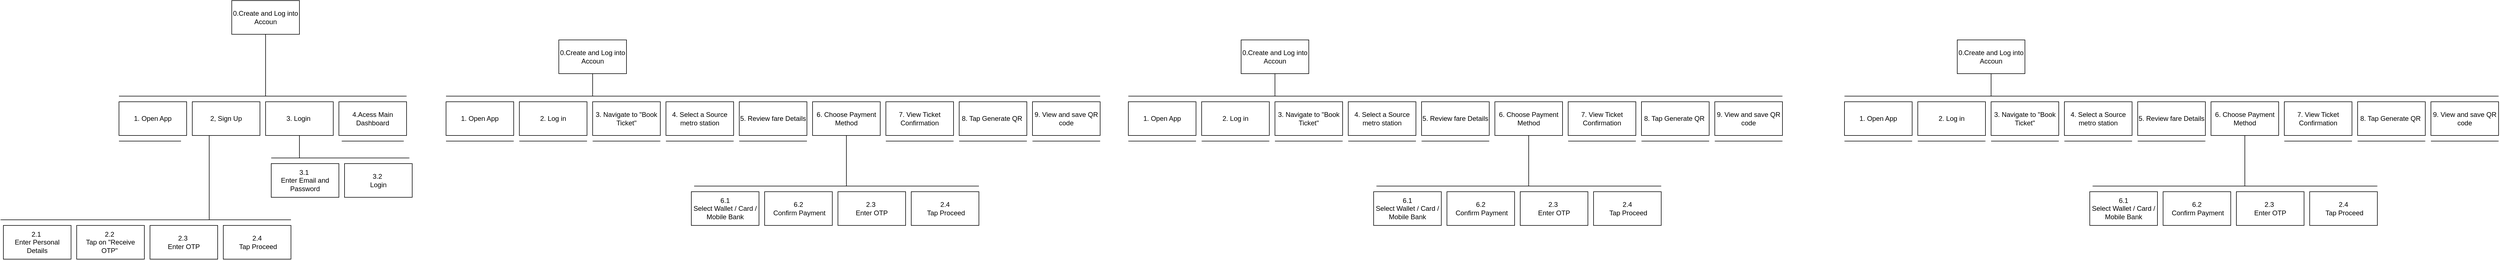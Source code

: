 <mxfile version="27.0.4">
  <diagram name="Page-1" id="FeIX3PLdOHhibgSUTGBO">
    <mxGraphModel dx="2230" dy="1132" grid="1" gridSize="10" guides="1" tooltips="1" connect="1" arrows="1" fold="1" page="1" pageScale="1" pageWidth="1100" pageHeight="850" background="#ffffff" math="0" shadow="0">
      <root>
        <mxCell id="0" />
        <mxCell id="1" parent="0" />
        <mxCell id="VzZZ3m_Xf3Fcte3o4Ce6-2" value="3. Login&amp;nbsp;" style="whiteSpace=wrap;html=1;labelBackgroundColor=none;rounded=0;" parent="1" vertex="1">
          <mxGeometry x="340" y="210" width="120" height="60" as="geometry" />
        </mxCell>
        <mxCell id="VzZZ3m_Xf3Fcte3o4Ce6-4" value="2, Sign Up" style="whiteSpace=wrap;html=1;labelBackgroundColor=none;rounded=0;" parent="1" vertex="1">
          <mxGeometry x="210" y="210" width="120" height="60" as="geometry" />
        </mxCell>
        <mxCell id="VzZZ3m_Xf3Fcte3o4Ce6-5" value="1. Open App" style="whiteSpace=wrap;html=1;labelBackgroundColor=none;rounded=0;" parent="1" vertex="1">
          <mxGeometry x="80" y="210" width="120" height="60" as="geometry" />
        </mxCell>
        <mxCell id="VzZZ3m_Xf3Fcte3o4Ce6-6" value="4.Acess Main Dashboard" style="whiteSpace=wrap;html=1;labelBackgroundColor=none;rounded=0;" parent="1" vertex="1">
          <mxGeometry x="470" y="210" width="120" height="60" as="geometry" />
        </mxCell>
        <mxCell id="VzZZ3m_Xf3Fcte3o4Ce6-7" value="0.Create and Log into Accoun" style="whiteSpace=wrap;html=1;labelBackgroundColor=none;rounded=0;" parent="1" vertex="1">
          <mxGeometry x="280" y="30" width="120" height="60" as="geometry" />
        </mxCell>
        <mxCell id="VzZZ3m_Xf3Fcte3o4Ce6-10" value="" style="endArrow=none;html=1;rounded=0;labelBackgroundColor=none;fontColor=default;" parent="1" edge="1">
          <mxGeometry width="50" height="50" relative="1" as="geometry">
            <mxPoint x="80" y="200" as="sourcePoint" />
            <mxPoint x="590" y="200" as="targetPoint" />
          </mxGeometry>
        </mxCell>
        <mxCell id="VzZZ3m_Xf3Fcte3o4Ce6-11" value="" style="endArrow=none;html=1;rounded=0;entryX=0.5;entryY=1;entryDx=0;entryDy=0;labelBackgroundColor=none;fontColor=default;" parent="1" target="VzZZ3m_Xf3Fcte3o4Ce6-7" edge="1">
          <mxGeometry width="50" height="50" relative="1" as="geometry">
            <mxPoint x="340" y="200" as="sourcePoint" />
            <mxPoint x="450" y="270" as="targetPoint" />
          </mxGeometry>
        </mxCell>
        <mxCell id="VzZZ3m_Xf3Fcte3o4Ce6-14" value="2.1&amp;nbsp;&lt;div&gt;Enter Personal Details&lt;/div&gt;" style="whiteSpace=wrap;html=1;labelBackgroundColor=none;rounded=0;" parent="1" vertex="1">
          <mxGeometry x="-125" y="430" width="120" height="60" as="geometry" />
        </mxCell>
        <mxCell id="VzZZ3m_Xf3Fcte3o4Ce6-17" value="" style="endArrow=none;html=1;rounded=0;labelBackgroundColor=none;fontColor=default;" parent="1" edge="1">
          <mxGeometry width="50" height="50" relative="1" as="geometry">
            <mxPoint x="-130" y="420" as="sourcePoint" />
            <mxPoint x="385" y="420" as="targetPoint" />
          </mxGeometry>
        </mxCell>
        <mxCell id="VzZZ3m_Xf3Fcte3o4Ce6-18" value="2.2&amp;nbsp;&lt;div&gt;Tap on &quot;Receive OTP&quot;&amp;nbsp;&lt;/div&gt;" style="whiteSpace=wrap;html=1;labelBackgroundColor=none;rounded=0;" parent="1" vertex="1">
          <mxGeometry x="5" y="430" width="120" height="60" as="geometry" />
        </mxCell>
        <mxCell id="86r4l7gdA-iXshZS6CT0-2" value="2.3&amp;nbsp;&lt;div&gt;Enter OTP&lt;/div&gt;" style="whiteSpace=wrap;html=1;labelBackgroundColor=none;rounded=0;" vertex="1" parent="1">
          <mxGeometry x="135" y="430" width="120" height="60" as="geometry" />
        </mxCell>
        <mxCell id="86r4l7gdA-iXshZS6CT0-3" value="2.4&lt;div&gt;&amp;nbsp;Tap Proceed&lt;/div&gt;" style="whiteSpace=wrap;html=1;labelBackgroundColor=none;rounded=0;" vertex="1" parent="1">
          <mxGeometry x="265" y="430" width="120" height="60" as="geometry" />
        </mxCell>
        <mxCell id="86r4l7gdA-iXshZS6CT0-6" value="" style="endArrow=none;html=1;rounded=0;" edge="1" parent="1">
          <mxGeometry width="50" height="50" relative="1" as="geometry">
            <mxPoint x="80" y="280" as="sourcePoint" />
            <mxPoint x="190" y="280" as="targetPoint" />
          </mxGeometry>
        </mxCell>
        <mxCell id="86r4l7gdA-iXshZS6CT0-7" value="" style="endArrow=none;html=1;rounded=0;" edge="1" parent="1">
          <mxGeometry width="50" height="50" relative="1" as="geometry">
            <mxPoint x="475" y="280" as="sourcePoint" />
            <mxPoint x="585" y="280" as="targetPoint" />
          </mxGeometry>
        </mxCell>
        <mxCell id="86r4l7gdA-iXshZS6CT0-8" value="3.1&amp;nbsp;&lt;div&gt;Enter Email and Password&lt;/div&gt;" style="whiteSpace=wrap;html=1;labelBackgroundColor=none;rounded=0;" vertex="1" parent="1">
          <mxGeometry x="350" y="320" width="120" height="60" as="geometry" />
        </mxCell>
        <mxCell id="86r4l7gdA-iXshZS6CT0-9" value="" style="endArrow=none;html=1;rounded=0;labelBackgroundColor=none;fontColor=default;" edge="1" parent="1">
          <mxGeometry width="50" height="50" relative="1" as="geometry">
            <mxPoint x="350" y="310" as="sourcePoint" />
            <mxPoint x="595" y="310" as="targetPoint" />
          </mxGeometry>
        </mxCell>
        <mxCell id="86r4l7gdA-iXshZS6CT0-10" value="3.2&amp;nbsp;&lt;div&gt;Login&lt;/div&gt;" style="whiteSpace=wrap;html=1;labelBackgroundColor=none;rounded=0;" vertex="1" parent="1">
          <mxGeometry x="480" y="320" width="120" height="60" as="geometry" />
        </mxCell>
        <mxCell id="86r4l7gdA-iXshZS6CT0-14" value="" style="endArrow=none;html=1;rounded=0;entryX=0.5;entryY=1;entryDx=0;entryDy=0;labelBackgroundColor=none;fontColor=default;" edge="1" parent="1" target="VzZZ3m_Xf3Fcte3o4Ce6-2">
          <mxGeometry width="50" height="50" relative="1" as="geometry">
            <mxPoint x="400" y="310" as="sourcePoint" />
            <mxPoint x="280" y="280" as="targetPoint" />
          </mxGeometry>
        </mxCell>
        <mxCell id="86r4l7gdA-iXshZS6CT0-16" value="" style="endArrow=none;html=1;rounded=0;entryX=0.25;entryY=1;entryDx=0;entryDy=0;" edge="1" parent="1" target="VzZZ3m_Xf3Fcte3o4Ce6-4">
          <mxGeometry width="50" height="50" relative="1" as="geometry">
            <mxPoint x="240" y="420" as="sourcePoint" />
            <mxPoint x="320" y="350" as="targetPoint" />
          </mxGeometry>
        </mxCell>
        <mxCell id="86r4l7gdA-iXshZS6CT0-17" value="3. Navigate to &quot;Book Ticket&quot;" style="whiteSpace=wrap;html=1;labelBackgroundColor=none;rounded=0;" vertex="1" parent="1">
          <mxGeometry x="920" y="210" width="120" height="60" as="geometry" />
        </mxCell>
        <mxCell id="86r4l7gdA-iXshZS6CT0-18" value="2. Log in" style="whiteSpace=wrap;html=1;labelBackgroundColor=none;rounded=0;" vertex="1" parent="1">
          <mxGeometry x="790" y="210" width="120" height="60" as="geometry" />
        </mxCell>
        <mxCell id="86r4l7gdA-iXshZS6CT0-19" value="1. Open App" style="whiteSpace=wrap;html=1;labelBackgroundColor=none;rounded=0;" vertex="1" parent="1">
          <mxGeometry x="660" y="210" width="120" height="60" as="geometry" />
        </mxCell>
        <mxCell id="86r4l7gdA-iXshZS6CT0-20" value="4. Select a Source metro station" style="whiteSpace=wrap;html=1;labelBackgroundColor=none;rounded=0;" vertex="1" parent="1">
          <mxGeometry x="1050" y="210" width="120" height="60" as="geometry" />
        </mxCell>
        <mxCell id="86r4l7gdA-iXshZS6CT0-21" value="0.Create and Log into Accoun" style="whiteSpace=wrap;html=1;labelBackgroundColor=none;rounded=0;" vertex="1" parent="1">
          <mxGeometry x="860" y="100" width="120" height="60" as="geometry" />
        </mxCell>
        <mxCell id="86r4l7gdA-iXshZS6CT0-22" value="" style="endArrow=none;html=1;rounded=0;labelBackgroundColor=none;fontColor=default;" edge="1" parent="1">
          <mxGeometry width="50" height="50" relative="1" as="geometry">
            <mxPoint x="660" y="200" as="sourcePoint" />
            <mxPoint x="1820" y="200" as="targetPoint" />
          </mxGeometry>
        </mxCell>
        <mxCell id="86r4l7gdA-iXshZS6CT0-23" value="" style="endArrow=none;html=1;rounded=0;entryX=0.5;entryY=1;entryDx=0;entryDy=0;labelBackgroundColor=none;fontColor=default;" edge="1" parent="1" target="86r4l7gdA-iXshZS6CT0-21">
          <mxGeometry width="50" height="50" relative="1" as="geometry">
            <mxPoint x="920" y="200" as="sourcePoint" />
            <mxPoint x="1030" y="270" as="targetPoint" />
          </mxGeometry>
        </mxCell>
        <mxCell id="86r4l7gdA-iXshZS6CT0-24" value="6.1&lt;div&gt;Select Wallet / Card / Mobile Bank&lt;/div&gt;" style="whiteSpace=wrap;html=1;labelBackgroundColor=none;rounded=0;" vertex="1" parent="1">
          <mxGeometry x="1095" y="370" width="120" height="60" as="geometry" />
        </mxCell>
        <mxCell id="86r4l7gdA-iXshZS6CT0-25" value="" style="endArrow=none;html=1;rounded=0;labelBackgroundColor=none;fontColor=default;" edge="1" parent="1">
          <mxGeometry width="50" height="50" relative="1" as="geometry">
            <mxPoint x="1100" y="360" as="sourcePoint" />
            <mxPoint x="1605" y="360" as="targetPoint" />
          </mxGeometry>
        </mxCell>
        <mxCell id="86r4l7gdA-iXshZS6CT0-26" value="6.2&lt;div&gt;&amp;nbsp;Confirm Payment&lt;/div&gt;" style="whiteSpace=wrap;html=1;labelBackgroundColor=none;rounded=0;" vertex="1" parent="1">
          <mxGeometry x="1225" y="370" width="120" height="60" as="geometry" />
        </mxCell>
        <mxCell id="86r4l7gdA-iXshZS6CT0-27" value="2.3&amp;nbsp;&lt;div&gt;Enter OTP&lt;/div&gt;" style="whiteSpace=wrap;html=1;labelBackgroundColor=none;rounded=0;" vertex="1" parent="1">
          <mxGeometry x="1355" y="370" width="120" height="60" as="geometry" />
        </mxCell>
        <mxCell id="86r4l7gdA-iXshZS6CT0-28" value="2.4&lt;div&gt;&amp;nbsp;Tap Proceed&lt;/div&gt;" style="whiteSpace=wrap;html=1;labelBackgroundColor=none;rounded=0;" vertex="1" parent="1">
          <mxGeometry x="1485" y="370" width="120" height="60" as="geometry" />
        </mxCell>
        <mxCell id="86r4l7gdA-iXshZS6CT0-29" value="" style="endArrow=none;html=1;rounded=0;" edge="1" parent="1">
          <mxGeometry width="50" height="50" relative="1" as="geometry">
            <mxPoint x="660" y="280" as="sourcePoint" />
            <mxPoint x="780" y="280" as="targetPoint" />
          </mxGeometry>
        </mxCell>
        <mxCell id="86r4l7gdA-iXshZS6CT0-36" value="" style="endArrow=none;html=1;rounded=0;" edge="1" parent="1">
          <mxGeometry width="50" height="50" relative="1" as="geometry">
            <mxPoint x="790" y="280" as="sourcePoint" />
            <mxPoint x="910" y="280" as="targetPoint" />
          </mxGeometry>
        </mxCell>
        <mxCell id="86r4l7gdA-iXshZS6CT0-37" value="" style="endArrow=none;html=1;rounded=0;" edge="1" parent="1">
          <mxGeometry width="50" height="50" relative="1" as="geometry">
            <mxPoint x="920" y="280" as="sourcePoint" />
            <mxPoint x="1040" y="280" as="targetPoint" />
          </mxGeometry>
        </mxCell>
        <mxCell id="86r4l7gdA-iXshZS6CT0-38" value="" style="endArrow=none;html=1;rounded=0;" edge="1" parent="1">
          <mxGeometry width="50" height="50" relative="1" as="geometry">
            <mxPoint x="1050" y="280" as="sourcePoint" />
            <mxPoint x="1170" y="280" as="targetPoint" />
          </mxGeometry>
        </mxCell>
        <mxCell id="86r4l7gdA-iXshZS6CT0-39" value="5. Review fare Details" style="whiteSpace=wrap;html=1;labelBackgroundColor=none;rounded=0;" vertex="1" parent="1">
          <mxGeometry x="1180" y="210" width="120" height="60" as="geometry" />
        </mxCell>
        <mxCell id="86r4l7gdA-iXshZS6CT0-40" value="6. Choose Payment Method" style="whiteSpace=wrap;html=1;labelBackgroundColor=none;rounded=0;" vertex="1" parent="1">
          <mxGeometry x="1310" y="210" width="120" height="60" as="geometry" />
        </mxCell>
        <mxCell id="86r4l7gdA-iXshZS6CT0-41" value="" style="endArrow=none;html=1;rounded=0;" edge="1" parent="1">
          <mxGeometry width="50" height="50" relative="1" as="geometry">
            <mxPoint x="1180" y="280" as="sourcePoint" />
            <mxPoint x="1300" y="280" as="targetPoint" />
          </mxGeometry>
        </mxCell>
        <mxCell id="86r4l7gdA-iXshZS6CT0-42" value="" style="endArrow=none;html=1;rounded=0;entryX=0.5;entryY=1;entryDx=0;entryDy=0;" edge="1" parent="1" target="86r4l7gdA-iXshZS6CT0-40">
          <mxGeometry width="50" height="50" relative="1" as="geometry">
            <mxPoint x="1370" y="360" as="sourcePoint" />
            <mxPoint x="1360" y="260" as="targetPoint" />
          </mxGeometry>
        </mxCell>
        <mxCell id="86r4l7gdA-iXshZS6CT0-44" value="7. View Ticket Confirmation" style="whiteSpace=wrap;html=1;labelBackgroundColor=none;rounded=0;" vertex="1" parent="1">
          <mxGeometry x="1440" y="210" width="120" height="60" as="geometry" />
        </mxCell>
        <mxCell id="86r4l7gdA-iXshZS6CT0-45" value="8. Tap Generate QR&amp;nbsp;" style="whiteSpace=wrap;html=1;labelBackgroundColor=none;rounded=0;" vertex="1" parent="1">
          <mxGeometry x="1570" y="210" width="120" height="60" as="geometry" />
        </mxCell>
        <mxCell id="86r4l7gdA-iXshZS6CT0-46" value="9. View and save QR code" style="whiteSpace=wrap;html=1;labelBackgroundColor=none;rounded=0;" vertex="1" parent="1">
          <mxGeometry x="1700" y="210" width="120" height="60" as="geometry" />
        </mxCell>
        <mxCell id="86r4l7gdA-iXshZS6CT0-47" value="" style="endArrow=none;html=1;rounded=0;" edge="1" parent="1">
          <mxGeometry width="50" height="50" relative="1" as="geometry">
            <mxPoint x="1440" y="280" as="sourcePoint" />
            <mxPoint x="1560" y="280" as="targetPoint" />
          </mxGeometry>
        </mxCell>
        <mxCell id="86r4l7gdA-iXshZS6CT0-48" value="" style="endArrow=none;html=1;rounded=0;" edge="1" parent="1">
          <mxGeometry width="50" height="50" relative="1" as="geometry">
            <mxPoint x="1570" y="280" as="sourcePoint" />
            <mxPoint x="1690" y="280" as="targetPoint" />
          </mxGeometry>
        </mxCell>
        <mxCell id="86r4l7gdA-iXshZS6CT0-49" value="" style="endArrow=none;html=1;rounded=0;" edge="1" parent="1">
          <mxGeometry width="50" height="50" relative="1" as="geometry">
            <mxPoint x="1700" y="280" as="sourcePoint" />
            <mxPoint x="1820" y="280" as="targetPoint" />
          </mxGeometry>
        </mxCell>
        <mxCell id="86r4l7gdA-iXshZS6CT0-50" value="3. Navigate to &quot;Book Ticket&quot;" style="whiteSpace=wrap;html=1;labelBackgroundColor=none;rounded=0;" vertex="1" parent="1">
          <mxGeometry x="2130" y="210" width="120" height="60" as="geometry" />
        </mxCell>
        <mxCell id="86r4l7gdA-iXshZS6CT0-51" value="2. Log in" style="whiteSpace=wrap;html=1;labelBackgroundColor=none;rounded=0;" vertex="1" parent="1">
          <mxGeometry x="2000" y="210" width="120" height="60" as="geometry" />
        </mxCell>
        <mxCell id="86r4l7gdA-iXshZS6CT0-52" value="1. Open App" style="whiteSpace=wrap;html=1;labelBackgroundColor=none;rounded=0;" vertex="1" parent="1">
          <mxGeometry x="1870" y="210" width="120" height="60" as="geometry" />
        </mxCell>
        <mxCell id="86r4l7gdA-iXshZS6CT0-53" value="4. Select a Source metro station" style="whiteSpace=wrap;html=1;labelBackgroundColor=none;rounded=0;" vertex="1" parent="1">
          <mxGeometry x="2260" y="210" width="120" height="60" as="geometry" />
        </mxCell>
        <mxCell id="86r4l7gdA-iXshZS6CT0-54" value="0.Create and Log into Accoun" style="whiteSpace=wrap;html=1;labelBackgroundColor=none;rounded=0;" vertex="1" parent="1">
          <mxGeometry x="2070" y="100" width="120" height="60" as="geometry" />
        </mxCell>
        <mxCell id="86r4l7gdA-iXshZS6CT0-55" value="" style="endArrow=none;html=1;rounded=0;labelBackgroundColor=none;fontColor=default;" edge="1" parent="1">
          <mxGeometry width="50" height="50" relative="1" as="geometry">
            <mxPoint x="1870" y="200" as="sourcePoint" />
            <mxPoint x="3030" y="200" as="targetPoint" />
          </mxGeometry>
        </mxCell>
        <mxCell id="86r4l7gdA-iXshZS6CT0-56" value="" style="endArrow=none;html=1;rounded=0;entryX=0.5;entryY=1;entryDx=0;entryDy=0;labelBackgroundColor=none;fontColor=default;" edge="1" parent="1" target="86r4l7gdA-iXshZS6CT0-54">
          <mxGeometry width="50" height="50" relative="1" as="geometry">
            <mxPoint x="2130" y="200" as="sourcePoint" />
            <mxPoint x="2240" y="270" as="targetPoint" />
          </mxGeometry>
        </mxCell>
        <mxCell id="86r4l7gdA-iXshZS6CT0-57" value="6.1&lt;div&gt;Select Wallet / Card / Mobile Bank&lt;/div&gt;" style="whiteSpace=wrap;html=1;labelBackgroundColor=none;rounded=0;" vertex="1" parent="1">
          <mxGeometry x="2305" y="370" width="120" height="60" as="geometry" />
        </mxCell>
        <mxCell id="86r4l7gdA-iXshZS6CT0-58" value="" style="endArrow=none;html=1;rounded=0;labelBackgroundColor=none;fontColor=default;" edge="1" parent="1">
          <mxGeometry width="50" height="50" relative="1" as="geometry">
            <mxPoint x="2310" y="360" as="sourcePoint" />
            <mxPoint x="2815" y="360" as="targetPoint" />
          </mxGeometry>
        </mxCell>
        <mxCell id="86r4l7gdA-iXshZS6CT0-59" value="6.2&lt;div&gt;&amp;nbsp;Confirm Payment&lt;/div&gt;" style="whiteSpace=wrap;html=1;labelBackgroundColor=none;rounded=0;" vertex="1" parent="1">
          <mxGeometry x="2435" y="370" width="120" height="60" as="geometry" />
        </mxCell>
        <mxCell id="86r4l7gdA-iXshZS6CT0-60" value="2.3&amp;nbsp;&lt;div&gt;Enter OTP&lt;/div&gt;" style="whiteSpace=wrap;html=1;labelBackgroundColor=none;rounded=0;" vertex="1" parent="1">
          <mxGeometry x="2565" y="370" width="120" height="60" as="geometry" />
        </mxCell>
        <mxCell id="86r4l7gdA-iXshZS6CT0-61" value="2.4&lt;div&gt;&amp;nbsp;Tap Proceed&lt;/div&gt;" style="whiteSpace=wrap;html=1;labelBackgroundColor=none;rounded=0;" vertex="1" parent="1">
          <mxGeometry x="2695" y="370" width="120" height="60" as="geometry" />
        </mxCell>
        <mxCell id="86r4l7gdA-iXshZS6CT0-62" value="" style="endArrow=none;html=1;rounded=0;" edge="1" parent="1">
          <mxGeometry width="50" height="50" relative="1" as="geometry">
            <mxPoint x="1870" y="280" as="sourcePoint" />
            <mxPoint x="1990" y="280" as="targetPoint" />
          </mxGeometry>
        </mxCell>
        <mxCell id="86r4l7gdA-iXshZS6CT0-63" value="" style="endArrow=none;html=1;rounded=0;" edge="1" parent="1">
          <mxGeometry width="50" height="50" relative="1" as="geometry">
            <mxPoint x="2000" y="280" as="sourcePoint" />
            <mxPoint x="2120" y="280" as="targetPoint" />
          </mxGeometry>
        </mxCell>
        <mxCell id="86r4l7gdA-iXshZS6CT0-64" value="" style="endArrow=none;html=1;rounded=0;" edge="1" parent="1">
          <mxGeometry width="50" height="50" relative="1" as="geometry">
            <mxPoint x="2130" y="280" as="sourcePoint" />
            <mxPoint x="2250" y="280" as="targetPoint" />
          </mxGeometry>
        </mxCell>
        <mxCell id="86r4l7gdA-iXshZS6CT0-65" value="" style="endArrow=none;html=1;rounded=0;" edge="1" parent="1">
          <mxGeometry width="50" height="50" relative="1" as="geometry">
            <mxPoint x="2260" y="280" as="sourcePoint" />
            <mxPoint x="2380" y="280" as="targetPoint" />
          </mxGeometry>
        </mxCell>
        <mxCell id="86r4l7gdA-iXshZS6CT0-66" value="5. Review fare Details" style="whiteSpace=wrap;html=1;labelBackgroundColor=none;rounded=0;" vertex="1" parent="1">
          <mxGeometry x="2390" y="210" width="120" height="60" as="geometry" />
        </mxCell>
        <mxCell id="86r4l7gdA-iXshZS6CT0-67" value="6. Choose Payment Method" style="whiteSpace=wrap;html=1;labelBackgroundColor=none;rounded=0;" vertex="1" parent="1">
          <mxGeometry x="2520" y="210" width="120" height="60" as="geometry" />
        </mxCell>
        <mxCell id="86r4l7gdA-iXshZS6CT0-68" value="" style="endArrow=none;html=1;rounded=0;" edge="1" parent="1">
          <mxGeometry width="50" height="50" relative="1" as="geometry">
            <mxPoint x="2390" y="280" as="sourcePoint" />
            <mxPoint x="2510" y="280" as="targetPoint" />
          </mxGeometry>
        </mxCell>
        <mxCell id="86r4l7gdA-iXshZS6CT0-69" value="" style="endArrow=none;html=1;rounded=0;entryX=0.5;entryY=1;entryDx=0;entryDy=0;" edge="1" parent="1" target="86r4l7gdA-iXshZS6CT0-67">
          <mxGeometry width="50" height="50" relative="1" as="geometry">
            <mxPoint x="2580" y="360" as="sourcePoint" />
            <mxPoint x="2570" y="260" as="targetPoint" />
          </mxGeometry>
        </mxCell>
        <mxCell id="86r4l7gdA-iXshZS6CT0-70" value="7. View Ticket Confirmation" style="whiteSpace=wrap;html=1;labelBackgroundColor=none;rounded=0;" vertex="1" parent="1">
          <mxGeometry x="2650" y="210" width="120" height="60" as="geometry" />
        </mxCell>
        <mxCell id="86r4l7gdA-iXshZS6CT0-71" value="8. Tap Generate QR&amp;nbsp;" style="whiteSpace=wrap;html=1;labelBackgroundColor=none;rounded=0;" vertex="1" parent="1">
          <mxGeometry x="2780" y="210" width="120" height="60" as="geometry" />
        </mxCell>
        <mxCell id="86r4l7gdA-iXshZS6CT0-72" value="9. View and save QR code" style="whiteSpace=wrap;html=1;labelBackgroundColor=none;rounded=0;" vertex="1" parent="1">
          <mxGeometry x="2910" y="210" width="120" height="60" as="geometry" />
        </mxCell>
        <mxCell id="86r4l7gdA-iXshZS6CT0-73" value="" style="endArrow=none;html=1;rounded=0;" edge="1" parent="1">
          <mxGeometry width="50" height="50" relative="1" as="geometry">
            <mxPoint x="2650" y="280" as="sourcePoint" />
            <mxPoint x="2770" y="280" as="targetPoint" />
          </mxGeometry>
        </mxCell>
        <mxCell id="86r4l7gdA-iXshZS6CT0-74" value="" style="endArrow=none;html=1;rounded=0;" edge="1" parent="1">
          <mxGeometry width="50" height="50" relative="1" as="geometry">
            <mxPoint x="2780" y="280" as="sourcePoint" />
            <mxPoint x="2900" y="280" as="targetPoint" />
          </mxGeometry>
        </mxCell>
        <mxCell id="86r4l7gdA-iXshZS6CT0-75" value="" style="endArrow=none;html=1;rounded=0;" edge="1" parent="1">
          <mxGeometry width="50" height="50" relative="1" as="geometry">
            <mxPoint x="2910" y="280" as="sourcePoint" />
            <mxPoint x="3030" y="280" as="targetPoint" />
          </mxGeometry>
        </mxCell>
        <mxCell id="86r4l7gdA-iXshZS6CT0-76" value="3. Navigate to &quot;Book Ticket&quot;" style="whiteSpace=wrap;html=1;labelBackgroundColor=none;rounded=0;" vertex="1" parent="1">
          <mxGeometry x="3400" y="210" width="120" height="60" as="geometry" />
        </mxCell>
        <mxCell id="86r4l7gdA-iXshZS6CT0-77" value="2. Log in" style="whiteSpace=wrap;html=1;labelBackgroundColor=none;rounded=0;" vertex="1" parent="1">
          <mxGeometry x="3270" y="210" width="120" height="60" as="geometry" />
        </mxCell>
        <mxCell id="86r4l7gdA-iXshZS6CT0-78" value="1. Open App" style="whiteSpace=wrap;html=1;labelBackgroundColor=none;rounded=0;" vertex="1" parent="1">
          <mxGeometry x="3140" y="210" width="120" height="60" as="geometry" />
        </mxCell>
        <mxCell id="86r4l7gdA-iXshZS6CT0-79" value="4. Select a Source metro station" style="whiteSpace=wrap;html=1;labelBackgroundColor=none;rounded=0;" vertex="1" parent="1">
          <mxGeometry x="3530" y="210" width="120" height="60" as="geometry" />
        </mxCell>
        <mxCell id="86r4l7gdA-iXshZS6CT0-80" value="0.Create and Log into Accoun" style="whiteSpace=wrap;html=1;labelBackgroundColor=none;rounded=0;" vertex="1" parent="1">
          <mxGeometry x="3340" y="100" width="120" height="60" as="geometry" />
        </mxCell>
        <mxCell id="86r4l7gdA-iXshZS6CT0-81" value="" style="endArrow=none;html=1;rounded=0;labelBackgroundColor=none;fontColor=default;" edge="1" parent="1">
          <mxGeometry width="50" height="50" relative="1" as="geometry">
            <mxPoint x="3140" y="200" as="sourcePoint" />
            <mxPoint x="4300" y="200" as="targetPoint" />
          </mxGeometry>
        </mxCell>
        <mxCell id="86r4l7gdA-iXshZS6CT0-82" value="" style="endArrow=none;html=1;rounded=0;entryX=0.5;entryY=1;entryDx=0;entryDy=0;labelBackgroundColor=none;fontColor=default;" edge="1" parent="1" target="86r4l7gdA-iXshZS6CT0-80">
          <mxGeometry width="50" height="50" relative="1" as="geometry">
            <mxPoint x="3400" y="200" as="sourcePoint" />
            <mxPoint x="3510" y="270" as="targetPoint" />
          </mxGeometry>
        </mxCell>
        <mxCell id="86r4l7gdA-iXshZS6CT0-83" value="6.1&lt;div&gt;Select Wallet / Card / Mobile Bank&lt;/div&gt;" style="whiteSpace=wrap;html=1;labelBackgroundColor=none;rounded=0;" vertex="1" parent="1">
          <mxGeometry x="3575" y="370" width="120" height="60" as="geometry" />
        </mxCell>
        <mxCell id="86r4l7gdA-iXshZS6CT0-84" value="" style="endArrow=none;html=1;rounded=0;labelBackgroundColor=none;fontColor=default;" edge="1" parent="1">
          <mxGeometry width="50" height="50" relative="1" as="geometry">
            <mxPoint x="3580" y="360" as="sourcePoint" />
            <mxPoint x="4085" y="360" as="targetPoint" />
          </mxGeometry>
        </mxCell>
        <mxCell id="86r4l7gdA-iXshZS6CT0-85" value="6.2&lt;div&gt;&amp;nbsp;Confirm Payment&lt;/div&gt;" style="whiteSpace=wrap;html=1;labelBackgroundColor=none;rounded=0;" vertex="1" parent="1">
          <mxGeometry x="3705" y="370" width="120" height="60" as="geometry" />
        </mxCell>
        <mxCell id="86r4l7gdA-iXshZS6CT0-86" value="2.3&amp;nbsp;&lt;div&gt;Enter OTP&lt;/div&gt;" style="whiteSpace=wrap;html=1;labelBackgroundColor=none;rounded=0;" vertex="1" parent="1">
          <mxGeometry x="3835" y="370" width="120" height="60" as="geometry" />
        </mxCell>
        <mxCell id="86r4l7gdA-iXshZS6CT0-87" value="2.4&lt;div&gt;&amp;nbsp;Tap Proceed&lt;/div&gt;" style="whiteSpace=wrap;html=1;labelBackgroundColor=none;rounded=0;" vertex="1" parent="1">
          <mxGeometry x="3965" y="370" width="120" height="60" as="geometry" />
        </mxCell>
        <mxCell id="86r4l7gdA-iXshZS6CT0-88" value="" style="endArrow=none;html=1;rounded=0;" edge="1" parent="1">
          <mxGeometry width="50" height="50" relative="1" as="geometry">
            <mxPoint x="3140" y="280" as="sourcePoint" />
            <mxPoint x="3260" y="280" as="targetPoint" />
          </mxGeometry>
        </mxCell>
        <mxCell id="86r4l7gdA-iXshZS6CT0-89" value="" style="endArrow=none;html=1;rounded=0;" edge="1" parent="1">
          <mxGeometry width="50" height="50" relative="1" as="geometry">
            <mxPoint x="3270" y="280" as="sourcePoint" />
            <mxPoint x="3390" y="280" as="targetPoint" />
          </mxGeometry>
        </mxCell>
        <mxCell id="86r4l7gdA-iXshZS6CT0-90" value="" style="endArrow=none;html=1;rounded=0;" edge="1" parent="1">
          <mxGeometry width="50" height="50" relative="1" as="geometry">
            <mxPoint x="3400" y="280" as="sourcePoint" />
            <mxPoint x="3520" y="280" as="targetPoint" />
          </mxGeometry>
        </mxCell>
        <mxCell id="86r4l7gdA-iXshZS6CT0-91" value="" style="endArrow=none;html=1;rounded=0;" edge="1" parent="1">
          <mxGeometry width="50" height="50" relative="1" as="geometry">
            <mxPoint x="3530" y="280" as="sourcePoint" />
            <mxPoint x="3650" y="280" as="targetPoint" />
          </mxGeometry>
        </mxCell>
        <mxCell id="86r4l7gdA-iXshZS6CT0-92" value="5. Review fare Details" style="whiteSpace=wrap;html=1;labelBackgroundColor=none;rounded=0;" vertex="1" parent="1">
          <mxGeometry x="3660" y="210" width="120" height="60" as="geometry" />
        </mxCell>
        <mxCell id="86r4l7gdA-iXshZS6CT0-93" value="6. Choose Payment Method" style="whiteSpace=wrap;html=1;labelBackgroundColor=none;rounded=0;" vertex="1" parent="1">
          <mxGeometry x="3790" y="210" width="120" height="60" as="geometry" />
        </mxCell>
        <mxCell id="86r4l7gdA-iXshZS6CT0-94" value="" style="endArrow=none;html=1;rounded=0;" edge="1" parent="1">
          <mxGeometry width="50" height="50" relative="1" as="geometry">
            <mxPoint x="3660" y="280" as="sourcePoint" />
            <mxPoint x="3780" y="280" as="targetPoint" />
          </mxGeometry>
        </mxCell>
        <mxCell id="86r4l7gdA-iXshZS6CT0-95" value="" style="endArrow=none;html=1;rounded=0;entryX=0.5;entryY=1;entryDx=0;entryDy=0;" edge="1" parent="1" target="86r4l7gdA-iXshZS6CT0-93">
          <mxGeometry width="50" height="50" relative="1" as="geometry">
            <mxPoint x="3850" y="360" as="sourcePoint" />
            <mxPoint x="3840" y="260" as="targetPoint" />
          </mxGeometry>
        </mxCell>
        <mxCell id="86r4l7gdA-iXshZS6CT0-96" value="7. View Ticket Confirmation" style="whiteSpace=wrap;html=1;labelBackgroundColor=none;rounded=0;" vertex="1" parent="1">
          <mxGeometry x="3920" y="210" width="120" height="60" as="geometry" />
        </mxCell>
        <mxCell id="86r4l7gdA-iXshZS6CT0-97" value="8. Tap Generate QR&amp;nbsp;" style="whiteSpace=wrap;html=1;labelBackgroundColor=none;rounded=0;" vertex="1" parent="1">
          <mxGeometry x="4050" y="210" width="120" height="60" as="geometry" />
        </mxCell>
        <mxCell id="86r4l7gdA-iXshZS6CT0-98" value="9. View and save QR code" style="whiteSpace=wrap;html=1;labelBackgroundColor=none;rounded=0;" vertex="1" parent="1">
          <mxGeometry x="4180" y="210" width="120" height="60" as="geometry" />
        </mxCell>
        <mxCell id="86r4l7gdA-iXshZS6CT0-99" value="" style="endArrow=none;html=1;rounded=0;" edge="1" parent="1">
          <mxGeometry width="50" height="50" relative="1" as="geometry">
            <mxPoint x="3920" y="280" as="sourcePoint" />
            <mxPoint x="4040" y="280" as="targetPoint" />
          </mxGeometry>
        </mxCell>
        <mxCell id="86r4l7gdA-iXshZS6CT0-100" value="" style="endArrow=none;html=1;rounded=0;" edge="1" parent="1">
          <mxGeometry width="50" height="50" relative="1" as="geometry">
            <mxPoint x="4050" y="280" as="sourcePoint" />
            <mxPoint x="4170" y="280" as="targetPoint" />
          </mxGeometry>
        </mxCell>
        <mxCell id="86r4l7gdA-iXshZS6CT0-101" value="" style="endArrow=none;html=1;rounded=0;" edge="1" parent="1">
          <mxGeometry width="50" height="50" relative="1" as="geometry">
            <mxPoint x="4180" y="280" as="sourcePoint" />
            <mxPoint x="4300" y="280" as="targetPoint" />
          </mxGeometry>
        </mxCell>
      </root>
    </mxGraphModel>
  </diagram>
</mxfile>
